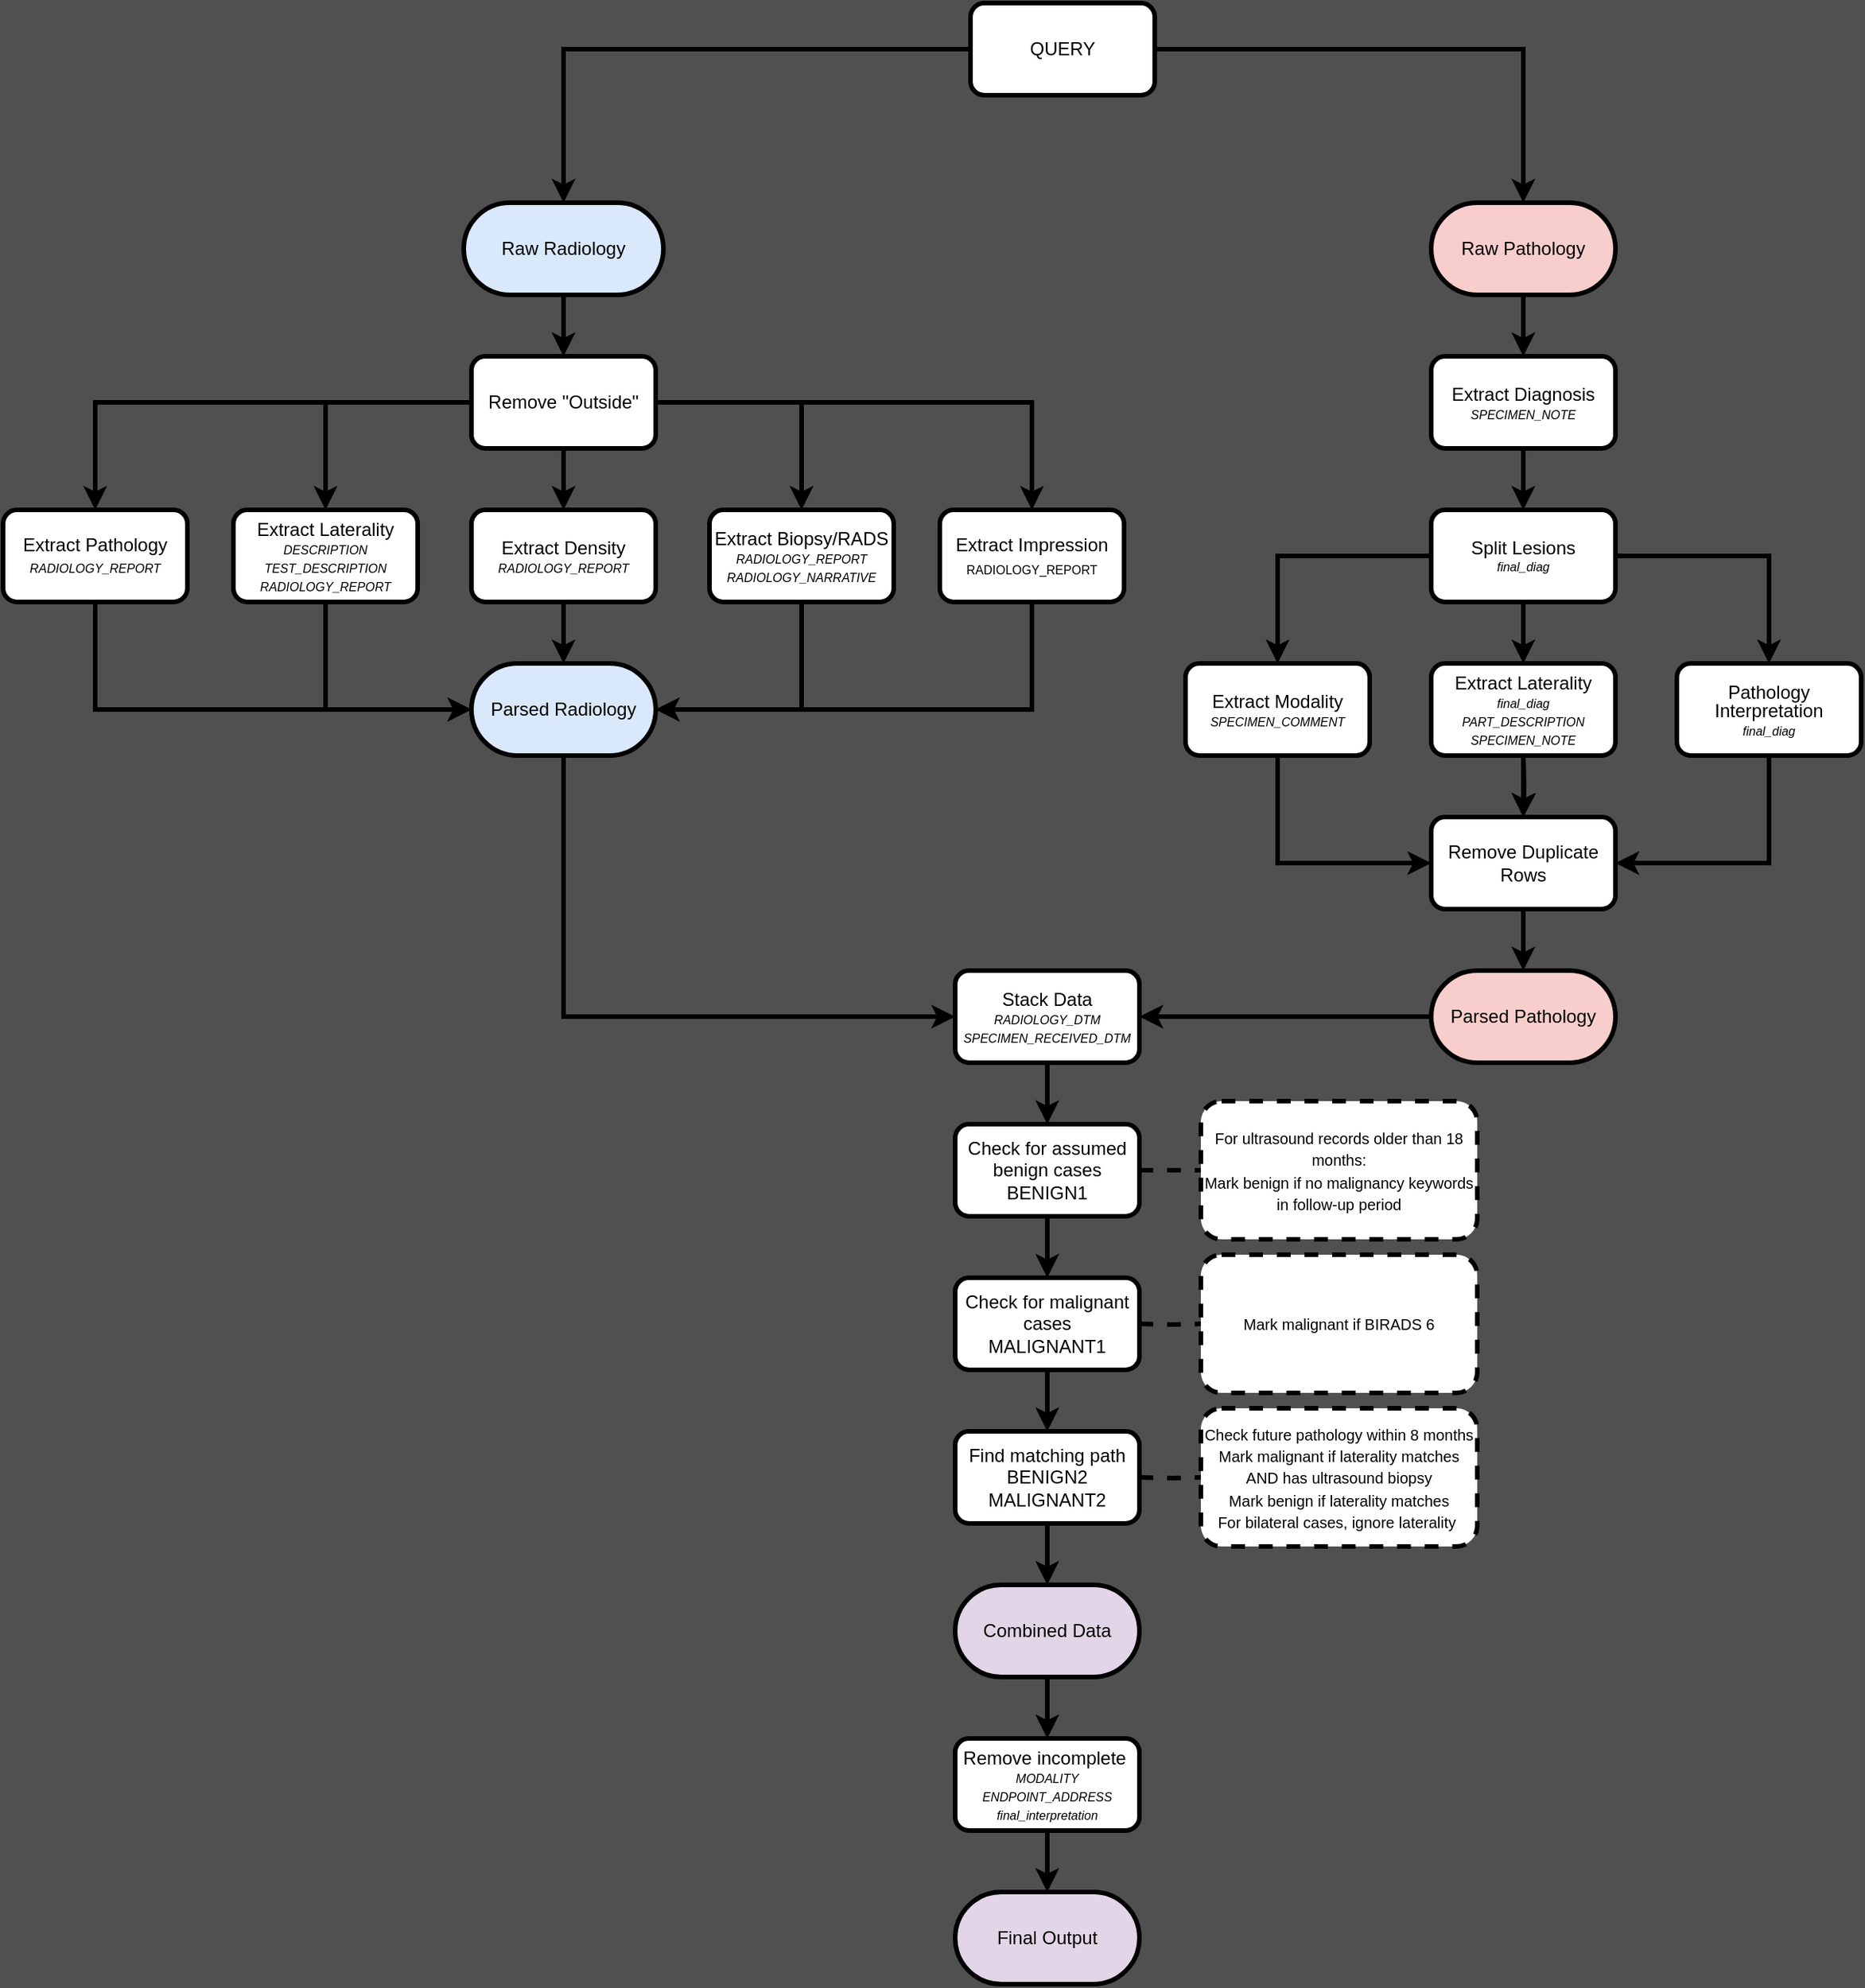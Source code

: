 <mxfile version="26.2.2">
  <diagram name="Page-1" id="qyDKPoL6kkOLxWbVye0j">
    <mxGraphModel dx="2068" dy="1201" grid="1" gridSize="10" guides="1" tooltips="1" connect="1" arrows="1" fold="1" page="1" pageScale="1" pageWidth="2000" pageHeight="1500" background="#505050" math="0" shadow="0">
      <root>
        <mxCell id="0" />
        <mxCell id="1" parent="0" />
        <mxCell id="Pl7VbvmUPMgID_0otKhZ-22" style="edgeStyle=orthogonalEdgeStyle;rounded=0;orthogonalLoop=1;jettySize=auto;html=1;entryX=0.5;entryY=0;entryDx=0;entryDy=0;exitX=0.5;exitY=1;exitDx=0;exitDy=0;strokeColor=light-dark(#000000, #171717);strokeWidth=3;" parent="1" source="FXaRxvGdWlJYn_I8MsOg-1" target="Pl7VbvmUPMgID_0otKhZ-23" edge="1">
          <mxGeometry relative="1" as="geometry">
            <mxPoint x="780" y="320.0" as="targetPoint" />
          </mxGeometry>
        </mxCell>
        <mxCell id="Pl7VbvmUPMgID_0otKhZ-26" style="edgeStyle=orthogonalEdgeStyle;rounded=0;orthogonalLoop=1;jettySize=auto;html=1;entryX=0.5;entryY=0;entryDx=0;entryDy=0;exitX=1;exitY=0.5;exitDx=0;exitDy=0;strokeColor=light-dark(#000000, #171717);strokeWidth=3;" parent="1" source="FXaRxvGdWlJYn_I8MsOg-1" target="Pl7VbvmUPMgID_0otKhZ-27" edge="1">
          <mxGeometry relative="1" as="geometry">
            <mxPoint x="930" y="290.0" as="targetPoint" />
          </mxGeometry>
        </mxCell>
        <mxCell id="Pl7VbvmUPMgID_0otKhZ-28" style="edgeStyle=orthogonalEdgeStyle;rounded=0;orthogonalLoop=1;jettySize=auto;html=1;entryX=0.5;entryY=0;entryDx=0;entryDy=0;exitX=0;exitY=0.5;exitDx=0;exitDy=0;strokeColor=light-dark(#000000, #171717);strokeWidth=3;" parent="1" source="FXaRxvGdWlJYn_I8MsOg-1" target="Pl7VbvmUPMgID_0otKhZ-29" edge="1">
          <mxGeometry relative="1" as="geometry">
            <mxPoint x="630" y="280.0" as="targetPoint" />
          </mxGeometry>
        </mxCell>
        <mxCell id="Pl7VbvmUPMgID_0otKhZ-30" style="edgeStyle=orthogonalEdgeStyle;rounded=0;orthogonalLoop=1;jettySize=auto;html=1;entryX=0.5;entryY=0;entryDx=0;entryDy=0;exitX=0;exitY=0.5;exitDx=0;exitDy=0;strokeColor=light-dark(#000000, #171717);strokeWidth=3;" parent="1" source="FXaRxvGdWlJYn_I8MsOg-1" target="Pl7VbvmUPMgID_0otKhZ-31" edge="1">
          <mxGeometry relative="1" as="geometry">
            <mxPoint x="480" y="290.0" as="targetPoint" />
          </mxGeometry>
        </mxCell>
        <mxCell id="Pl7VbvmUPMgID_0otKhZ-33" style="edgeStyle=orthogonalEdgeStyle;rounded=0;orthogonalLoop=1;jettySize=auto;html=1;entryX=0.5;entryY=0;entryDx=0;entryDy=0;exitX=1;exitY=0.5;exitDx=0;exitDy=0;strokeColor=light-dark(#000000, #171717);strokeWidth=3;" parent="1" source="FXaRxvGdWlJYn_I8MsOg-1" target="Pl7VbvmUPMgID_0otKhZ-32" edge="1">
          <mxGeometry relative="1" as="geometry" />
        </mxCell>
        <mxCell id="FXaRxvGdWlJYn_I8MsOg-3" style="edgeStyle=orthogonalEdgeStyle;rounded=0;orthogonalLoop=1;jettySize=auto;html=1;entryX=0.5;entryY=0;entryDx=0;entryDy=0;strokeColor=light-dark(#000000, #171717);strokeWidth=3;" parent="1" source="Pl7VbvmUPMgID_0otKhZ-1" target="FXaRxvGdWlJYn_I8MsOg-1" edge="1">
          <mxGeometry relative="1" as="geometry" />
        </mxCell>
        <mxCell id="Pl7VbvmUPMgID_0otKhZ-1" value="Raw Radiology" style="rounded=1;whiteSpace=wrap;html=1;fillColor=#dae8fc;strokeColor=light-dark(#000000, #171717);arcSize=50;strokeWidth=3;" parent="1" vertex="1">
          <mxGeometry x="720" y="160" width="130" height="60" as="geometry" />
        </mxCell>
        <mxCell id="Pl7VbvmUPMgID_0otKhZ-4" value="" style="edgeStyle=orthogonalEdgeStyle;rounded=0;orthogonalLoop=1;jettySize=auto;html=1;strokeColor=light-dark(#000000, #171717);strokeWidth=3;" parent="1" source="Pl7VbvmUPMgID_0otKhZ-2" target="Pl7VbvmUPMgID_0otKhZ-3" edge="1">
          <mxGeometry relative="1" as="geometry" />
        </mxCell>
        <mxCell id="Pl7VbvmUPMgID_0otKhZ-5" style="edgeStyle=orthogonalEdgeStyle;rounded=0;orthogonalLoop=1;jettySize=auto;html=1;exitX=0.5;exitY=1;exitDx=0;exitDy=0;strokeColor=light-dark(#000000, #171717);strokeWidth=3;" parent="1" source="Pl7VbvmUPMgID_0otKhZ-3" target="Pl7VbvmUPMgID_0otKhZ-10" edge="1">
          <mxGeometry relative="1" as="geometry">
            <mxPoint x="1560" y="260" as="targetPoint" />
          </mxGeometry>
        </mxCell>
        <mxCell id="Pl7VbvmUPMgID_0otKhZ-13" style="edgeStyle=orthogonalEdgeStyle;rounded=0;orthogonalLoop=1;jettySize=auto;html=1;entryX=0.5;entryY=0;entryDx=0;entryDy=0;exitX=0;exitY=0.5;exitDx=0;exitDy=0;strokeColor=light-dark(#000000, #171717);strokeWidth=3;" parent="1" source="Pl7VbvmUPMgID_0otKhZ-10" target="Pl7VbvmUPMgID_0otKhZ-14" edge="1">
          <mxGeometry relative="1" as="geometry">
            <mxPoint x="1260" y="420.0" as="targetPoint" />
            <mxPoint x="1170" y="540" as="sourcePoint" />
          </mxGeometry>
        </mxCell>
        <mxCell id="Pl7VbvmUPMgID_0otKhZ-2" value="Raw Pathology" style="rounded=1;whiteSpace=wrap;html=1;fillColor=#f8cecc;strokeColor=light-dark(#000000, #171717);arcSize=50;strokeWidth=3;" parent="1" vertex="1">
          <mxGeometry x="1350" y="160" width="120" height="60" as="geometry" />
        </mxCell>
        <mxCell id="Pl7VbvmUPMgID_0otKhZ-3" value="&lt;div style=&quot;line-height: 100%;&quot;&gt;Extract Diagnosis&lt;div&gt;&lt;i&gt;&lt;font style=&quot;font-size: 8px; line-height: 100%;&quot;&gt;SPECIMEN_NOTE&lt;/font&gt;&lt;/i&gt;&lt;/div&gt;&lt;/div&gt;" style="whiteSpace=wrap;html=1;rounded=1;strokeColor=light-dark(#000000, #171717);strokeWidth=3;" parent="1" vertex="1">
          <mxGeometry x="1350" y="260" width="120" height="60" as="geometry" />
        </mxCell>
        <mxCell id="Pl7VbvmUPMgID_0otKhZ-16" style="edgeStyle=orthogonalEdgeStyle;rounded=0;orthogonalLoop=1;jettySize=auto;html=1;entryX=1;entryY=0.5;entryDx=0;entryDy=0;exitX=0.5;exitY=1;exitDx=0;exitDy=0;strokeColor=light-dark(#000000, #171717);strokeWidth=3;" parent="1" source="Pl7VbvmUPMgID_0otKhZ-8" target="Pl7VbvmUPMgID_0otKhZ-15" edge="1">
          <mxGeometry relative="1" as="geometry" />
        </mxCell>
        <mxCell id="Pl7VbvmUPMgID_0otKhZ-8" value="&lt;div style=&quot;line-height: 100%;&quot;&gt;Pathology Interpretation&lt;div&gt;&lt;font style=&quot;font-size: 8px; line-height: 100%;&quot;&gt;&lt;i&gt;final_diag&lt;/i&gt;&lt;/font&gt;&lt;/div&gt;&lt;/div&gt;" style="whiteSpace=wrap;html=1;rounded=1;strokeColor=light-dark(#000000, #171717);strokeWidth=3;" parent="1" vertex="1">
          <mxGeometry x="1510" y="460" width="120" height="60" as="geometry" />
        </mxCell>
        <mxCell id="Pl7VbvmUPMgID_0otKhZ-12" value="" style="edgeStyle=orthogonalEdgeStyle;rounded=0;orthogonalLoop=1;jettySize=auto;html=1;exitX=0.5;exitY=1;exitDx=0;exitDy=0;entryX=0.5;entryY=0;entryDx=0;entryDy=0;entryPerimeter=0;strokeColor=light-dark(#000000, #171717);strokeWidth=3;" parent="1" source="Pl7VbvmUPMgID_0otKhZ-10" target="FXaRxvGdWlJYn_I8MsOg-4" edge="1">
          <mxGeometry relative="1" as="geometry">
            <mxPoint x="1680" y="660" as="sourcePoint" />
            <mxPoint x="1410" y="560" as="targetPoint" />
          </mxGeometry>
        </mxCell>
        <mxCell id="Pl7VbvmUPMgID_0otKhZ-10" value="&lt;div style=&quot;line-height: 90%;&quot;&gt;Split Lesions&lt;div&gt;&lt;font style=&quot;font-size: 8px; line-height: 90%;&quot;&gt;&lt;i&gt;final_diag&lt;/i&gt;&lt;/font&gt;&lt;/div&gt;&lt;/div&gt;" style="whiteSpace=wrap;html=1;rounded=1;strokeColor=light-dark(#000000, #171717);strokeWidth=3;" parent="1" vertex="1">
          <mxGeometry x="1350" y="360" width="120" height="60" as="geometry" />
        </mxCell>
        <mxCell id="Pl7VbvmUPMgID_0otKhZ-17" style="edgeStyle=orthogonalEdgeStyle;rounded=0;orthogonalLoop=1;jettySize=auto;html=1;entryX=0.5;entryY=0;entryDx=0;entryDy=0;exitX=1;exitY=0.5;exitDx=0;exitDy=0;strokeColor=light-dark(#000000, #171717);strokeWidth=3;" parent="1" source="Pl7VbvmUPMgID_0otKhZ-10" target="Pl7VbvmUPMgID_0otKhZ-8" edge="1">
          <mxGeometry relative="1" as="geometry">
            <mxPoint x="1610" y="730" as="sourcePoint" />
          </mxGeometry>
        </mxCell>
        <mxCell id="Pl7VbvmUPMgID_0otKhZ-25" style="edgeStyle=orthogonalEdgeStyle;rounded=0;orthogonalLoop=1;jettySize=auto;html=1;entryX=0.5;entryY=0;entryDx=0;entryDy=0;strokeColor=light-dark(#000000, #171717);strokeWidth=3;" parent="1" target="Pl7VbvmUPMgID_0otKhZ-15" edge="1">
          <mxGeometry relative="1" as="geometry">
            <mxPoint x="1410" y="520" as="sourcePoint" />
          </mxGeometry>
        </mxCell>
        <mxCell id="Pl7VbvmUPMgID_0otKhZ-18" style="edgeStyle=orthogonalEdgeStyle;rounded=0;orthogonalLoop=1;jettySize=auto;html=1;entryX=0;entryY=0.5;entryDx=0;entryDy=0;exitX=0.5;exitY=1;exitDx=0;exitDy=0;strokeColor=light-dark(#000000, #171717);strokeWidth=3;" parent="1" source="Pl7VbvmUPMgID_0otKhZ-14" target="Pl7VbvmUPMgID_0otKhZ-15" edge="1">
          <mxGeometry relative="1" as="geometry" />
        </mxCell>
        <mxCell id="Pl7VbvmUPMgID_0otKhZ-14" value="&lt;div style=&quot;line-height: 100%;&quot;&gt;Extract Modality&lt;div&gt;&lt;font style=&quot;font-size: 8px; line-height: 100%;&quot;&gt;&lt;i&gt;SPECIMEN_COMMENT&lt;/i&gt;&lt;/font&gt;&lt;/div&gt;&lt;/div&gt;" style="whiteSpace=wrap;html=1;rounded=1;strokeColor=light-dark(#000000, #171717);strokeWidth=3;" parent="1" vertex="1">
          <mxGeometry x="1190" y="460" width="120" height="60" as="geometry" />
        </mxCell>
        <mxCell id="Pl7VbvmUPMgID_0otKhZ-19" style="edgeStyle=orthogonalEdgeStyle;rounded=0;orthogonalLoop=1;jettySize=auto;html=1;entryX=0.5;entryY=0;entryDx=0;entryDy=0;strokeColor=light-dark(#000000, #171717);strokeWidth=3;" parent="1" source="Pl7VbvmUPMgID_0otKhZ-15" target="Pl7VbvmUPMgID_0otKhZ-20" edge="1">
          <mxGeometry relative="1" as="geometry">
            <mxPoint x="1410" y="760" as="targetPoint" />
          </mxGeometry>
        </mxCell>
        <mxCell id="Pl7VbvmUPMgID_0otKhZ-15" value="Remove Duplicate Rows" style="rounded=1;whiteSpace=wrap;html=1;strokeColor=light-dark(#000000, #171717);strokeWidth=3;" parent="1" vertex="1">
          <mxGeometry x="1350" y="560" width="120" height="60" as="geometry" />
        </mxCell>
        <mxCell id="Pl7VbvmUPMgID_0otKhZ-47" style="edgeStyle=orthogonalEdgeStyle;rounded=0;orthogonalLoop=1;jettySize=auto;html=1;entryX=1;entryY=0.5;entryDx=0;entryDy=0;exitX=0;exitY=0.5;exitDx=0;exitDy=0;strokeColor=light-dark(#000000, #171717);strokeWidth=3;" parent="1" source="Pl7VbvmUPMgID_0otKhZ-20" target="Pl7VbvmUPMgID_0otKhZ-45" edge="1">
          <mxGeometry relative="1" as="geometry" />
        </mxCell>
        <mxCell id="Pl7VbvmUPMgID_0otKhZ-20" value="Parsed Pathology" style="rounded=1;whiteSpace=wrap;html=1;fillColor=#f8cecc;strokeColor=light-dark(#000000, #171717);arcSize=50;strokeWidth=3;" parent="1" vertex="1">
          <mxGeometry x="1350" y="660" width="120" height="60" as="geometry" />
        </mxCell>
        <mxCell id="Pl7VbvmUPMgID_0otKhZ-35" style="edgeStyle=orthogonalEdgeStyle;rounded=0;orthogonalLoop=1;jettySize=auto;html=1;entryX=0.5;entryY=0;entryDx=0;entryDy=0;strokeColor=light-dark(#000000, #171717);strokeWidth=3;" parent="1" source="Pl7VbvmUPMgID_0otKhZ-23" target="Pl7VbvmUPMgID_0otKhZ-34" edge="1">
          <mxGeometry relative="1" as="geometry" />
        </mxCell>
        <mxCell id="Pl7VbvmUPMgID_0otKhZ-23" value="&lt;div style=&quot;line-height: 100%;&quot;&gt;Extract Density&lt;div&gt;&lt;font style=&quot;font-size: 8px; line-height: 100%;&quot;&gt;&lt;i&gt;RADIOLOGY_REPORT&lt;/i&gt;&lt;/font&gt;&lt;/div&gt;&lt;/div&gt;" style="whiteSpace=wrap;html=1;rounded=1;strokeColor=light-dark(#000000, #171717);strokeWidth=3;" parent="1" vertex="1">
          <mxGeometry x="725" y="360" width="120" height="60" as="geometry" />
        </mxCell>
        <mxCell id="Pl7VbvmUPMgID_0otKhZ-39" style="edgeStyle=orthogonalEdgeStyle;rounded=0;orthogonalLoop=1;jettySize=auto;html=1;entryX=1;entryY=0.5;entryDx=0;entryDy=0;exitX=0.5;exitY=1;exitDx=0;exitDy=0;strokeColor=light-dark(#000000, #171717);strokeWidth=3;" parent="1" source="Pl7VbvmUPMgID_0otKhZ-27" target="Pl7VbvmUPMgID_0otKhZ-34" edge="1">
          <mxGeometry relative="1" as="geometry" />
        </mxCell>
        <mxCell id="Pl7VbvmUPMgID_0otKhZ-27" value="&lt;div style=&quot;line-height: 100%;&quot;&gt;Extract Biopsy/RADS&lt;div&gt;&lt;font style=&quot;font-size: 8px; line-height: 100%;&quot;&gt;&lt;i&gt;RADIOLOGY_REPORT&lt;/i&gt;&lt;/font&gt;&lt;/div&gt;&lt;div&gt;&lt;font style=&quot;font-size: 8px; line-height: 100%;&quot;&gt;&lt;i&gt;RADIOLOGY_NARRATIVE&lt;/i&gt;&lt;/font&gt;&lt;/div&gt;&lt;/div&gt;" style="whiteSpace=wrap;html=1;rounded=1;strokeColor=light-dark(#000000, #171717);strokeWidth=3;" parent="1" vertex="1">
          <mxGeometry x="880" y="360" width="120" height="60" as="geometry" />
        </mxCell>
        <mxCell id="Pl7VbvmUPMgID_0otKhZ-36" style="edgeStyle=orthogonalEdgeStyle;rounded=0;orthogonalLoop=1;jettySize=auto;html=1;entryX=0;entryY=0.5;entryDx=0;entryDy=0;exitX=0.5;exitY=1;exitDx=0;exitDy=0;strokeColor=light-dark(#000000, #171717);strokeWidth=3;" parent="1" source="Pl7VbvmUPMgID_0otKhZ-29" target="Pl7VbvmUPMgID_0otKhZ-34" edge="1">
          <mxGeometry relative="1" as="geometry" />
        </mxCell>
        <mxCell id="Pl7VbvmUPMgID_0otKhZ-29" value="&lt;div style=&quot;line-height: 100%;&quot;&gt;Extract Laterality&lt;div&gt;&lt;font style=&quot;font-size: 8px; line-height: 100%;&quot;&gt;&lt;i&gt;DESCRIPTION&lt;/i&gt;&lt;/font&gt;&lt;/div&gt;&lt;div&gt;&lt;font style=&quot;font-size: 8px; line-height: 100%;&quot;&gt;&lt;i&gt;TEST_DESCRIPTION&lt;/i&gt;&lt;/font&gt;&lt;/div&gt;&lt;div&gt;&lt;font style=&quot;font-size: 8px; line-height: 100%;&quot;&gt;&lt;i&gt;RADIOLOGY_REPORT&lt;/i&gt;&lt;/font&gt;&lt;/div&gt;&lt;/div&gt;" style="whiteSpace=wrap;html=1;rounded=1;strokeColor=light-dark(#000000, #171717);strokeWidth=3;" parent="1" vertex="1">
          <mxGeometry x="570" y="360" width="120" height="60" as="geometry" />
        </mxCell>
        <mxCell id="Pl7VbvmUPMgID_0otKhZ-41" style="edgeStyle=orthogonalEdgeStyle;rounded=0;orthogonalLoop=1;jettySize=auto;html=1;entryX=0;entryY=0.5;entryDx=0;entryDy=0;exitX=0.5;exitY=1;exitDx=0;exitDy=0;strokeColor=light-dark(#000000, #171717);strokeWidth=3;" parent="1" source="Pl7VbvmUPMgID_0otKhZ-31" target="Pl7VbvmUPMgID_0otKhZ-34" edge="1">
          <mxGeometry relative="1" as="geometry" />
        </mxCell>
        <mxCell id="Pl7VbvmUPMgID_0otKhZ-31" value="Extract Pathology&lt;div style=&quot;line-height: 100%;&quot;&gt;&lt;font style=&quot;font-size: 8px;&quot;&gt;&lt;i&gt;RADIOLOGY_REPORT&lt;/i&gt;&lt;/font&gt;&lt;/div&gt;" style="whiteSpace=wrap;html=1;rounded=1;strokeColor=light-dark(#000000, #171717);strokeWidth=3;" parent="1" vertex="1">
          <mxGeometry x="420" y="360" width="120" height="60" as="geometry" />
        </mxCell>
        <mxCell id="Pl7VbvmUPMgID_0otKhZ-40" style="edgeStyle=orthogonalEdgeStyle;rounded=0;orthogonalLoop=1;jettySize=auto;html=1;entryX=1;entryY=0.5;entryDx=0;entryDy=0;exitX=0.5;exitY=1;exitDx=0;exitDy=0;strokeColor=light-dark(#000000, #171717);strokeWidth=3;" parent="1" source="Pl7VbvmUPMgID_0otKhZ-32" target="Pl7VbvmUPMgID_0otKhZ-34" edge="1">
          <mxGeometry relative="1" as="geometry" />
        </mxCell>
        <mxCell id="Pl7VbvmUPMgID_0otKhZ-32" value="Extract Impression&lt;div&gt;&lt;font style=&quot;font-size: 8px; line-height: 100%;&quot;&gt;RADIOLOGY_REPORT&lt;/font&gt;&lt;/div&gt;" style="whiteSpace=wrap;html=1;rounded=1;strokeColor=light-dark(#000000, #171717);strokeWidth=3;" parent="1" vertex="1">
          <mxGeometry x="1030" y="360" width="120" height="60" as="geometry" />
        </mxCell>
        <mxCell id="Pl7VbvmUPMgID_0otKhZ-46" style="edgeStyle=orthogonalEdgeStyle;rounded=0;orthogonalLoop=1;jettySize=auto;html=1;entryX=0;entryY=0.5;entryDx=0;entryDy=0;exitX=0.5;exitY=1;exitDx=0;exitDy=0;strokeColor=light-dark(#000000, #171717);strokeWidth=3;" parent="1" source="Pl7VbvmUPMgID_0otKhZ-34" target="Pl7VbvmUPMgID_0otKhZ-45" edge="1">
          <mxGeometry relative="1" as="geometry" />
        </mxCell>
        <mxCell id="Pl7VbvmUPMgID_0otKhZ-34" value="Parsed Radiology" style="rounded=1;whiteSpace=wrap;html=1;fillColor=#dae8fc;strokeColor=light-dark(#000000, #171717);arcSize=50;strokeWidth=3;" parent="1" vertex="1">
          <mxGeometry x="725" y="460" width="120" height="60" as="geometry" />
        </mxCell>
        <mxCell id="Pl7VbvmUPMgID_0otKhZ-43" style="edgeStyle=orthogonalEdgeStyle;rounded=0;orthogonalLoop=1;jettySize=auto;html=1;strokeColor=light-dark(#000000, #171717);strokeWidth=3;" parent="1" source="Pl7VbvmUPMgID_0otKhZ-42" target="Pl7VbvmUPMgID_0otKhZ-1" edge="1">
          <mxGeometry relative="1" as="geometry" />
        </mxCell>
        <mxCell id="Pl7VbvmUPMgID_0otKhZ-44" style="edgeStyle=orthogonalEdgeStyle;rounded=0;orthogonalLoop=1;jettySize=auto;html=1;entryX=0.5;entryY=0;entryDx=0;entryDy=0;strokeColor=light-dark(#000000, #171717);strokeWidth=3;" parent="1" source="Pl7VbvmUPMgID_0otKhZ-42" target="Pl7VbvmUPMgID_0otKhZ-2" edge="1">
          <mxGeometry relative="1" as="geometry" />
        </mxCell>
        <mxCell id="Pl7VbvmUPMgID_0otKhZ-42" value="QUERY" style="rounded=1;whiteSpace=wrap;html=1;strokeColor=light-dark(#000000, #171717);strokeWidth=3;" parent="1" vertex="1">
          <mxGeometry x="1050" y="30" width="120" height="60" as="geometry" />
        </mxCell>
        <mxCell id="Pl7VbvmUPMgID_0otKhZ-52" style="edgeStyle=orthogonalEdgeStyle;rounded=0;orthogonalLoop=1;jettySize=auto;html=1;entryX=0.5;entryY=0;entryDx=0;entryDy=0;strokeColor=light-dark(#000000, #171717);strokeWidth=3;" parent="1" source="Pl7VbvmUPMgID_0otKhZ-45" target="Pl7VbvmUPMgID_0otKhZ-53" edge="1">
          <mxGeometry relative="1" as="geometry">
            <mxPoint x="1100" y="780" as="targetPoint" />
          </mxGeometry>
        </mxCell>
        <mxCell id="Pl7VbvmUPMgID_0otKhZ-45" value="&lt;div style=&quot;line-height: 100%;&quot;&gt;Stack Data&lt;div&gt;&lt;font style=&quot;font-size: 8px; line-height: 100%;&quot;&gt;&lt;i&gt;RADIOLOGY_DTM&lt;/i&gt;&lt;/font&gt;&lt;/div&gt;&lt;div&gt;&lt;font style=&quot;font-size: 8px; line-height: 100%;&quot;&gt;&lt;i&gt;SPECIMEN_RECEIVED_DTM&lt;/i&gt;&lt;/font&gt;&lt;/div&gt;&lt;/div&gt;" style="whiteSpace=wrap;html=1;rounded=1;strokeColor=light-dark(#000000, #171717);strokeWidth=3;" parent="1" vertex="1">
          <mxGeometry x="1040" y="660" width="120" height="60" as="geometry" />
        </mxCell>
        <mxCell id="Pl7VbvmUPMgID_0otKhZ-54" style="edgeStyle=orthogonalEdgeStyle;rounded=0;orthogonalLoop=1;jettySize=auto;html=1;entryX=0.5;entryY=0;entryDx=0;entryDy=0;strokeColor=light-dark(#000000, #171717);strokeWidth=3;" parent="1" source="Pl7VbvmUPMgID_0otKhZ-53" target="Pl7VbvmUPMgID_0otKhZ-55" edge="1">
          <mxGeometry relative="1" as="geometry">
            <mxPoint x="1100" y="910" as="targetPoint" />
          </mxGeometry>
        </mxCell>
        <mxCell id="FXaRxvGdWlJYn_I8MsOg-8" style="edgeStyle=orthogonalEdgeStyle;rounded=0;orthogonalLoop=1;jettySize=auto;html=1;entryX=0;entryY=0.5;entryDx=0;entryDy=0;endArrow=none;startFill=0;dashed=1;strokeColor=light-dark(#000000, #171717);strokeWidth=3;" parent="1" source="Pl7VbvmUPMgID_0otKhZ-53" target="FXaRxvGdWlJYn_I8MsOg-7" edge="1">
          <mxGeometry relative="1" as="geometry" />
        </mxCell>
        <mxCell id="Pl7VbvmUPMgID_0otKhZ-53" value="Check for assumed benign cases&lt;div&gt;BENIGN1&lt;/div&gt;" style="whiteSpace=wrap;html=1;rounded=1;strokeColor=light-dark(#000000, #171717);strokeWidth=3;" parent="1" vertex="1">
          <mxGeometry x="1040" y="760" width="120" height="60" as="geometry" />
        </mxCell>
        <mxCell id="Pl7VbvmUPMgID_0otKhZ-57" style="edgeStyle=orthogonalEdgeStyle;rounded=0;orthogonalLoop=1;jettySize=auto;html=1;entryX=0.5;entryY=0;entryDx=0;entryDy=0;strokeColor=light-dark(#000000, #171717);strokeWidth=3;" parent="1" source="Pl7VbvmUPMgID_0otKhZ-55" target="Pl7VbvmUPMgID_0otKhZ-56" edge="1">
          <mxGeometry relative="1" as="geometry" />
        </mxCell>
        <mxCell id="Pl7VbvmUPMgID_0otKhZ-55" value="Check for malignant cases&lt;div&gt;MALIGNANT1&lt;/div&gt;" style="whiteSpace=wrap;html=1;rounded=1;strokeColor=light-dark(#000000, #171717);strokeWidth=3;" parent="1" vertex="1">
          <mxGeometry x="1040" y="860" width="120" height="60" as="geometry" />
        </mxCell>
        <mxCell id="Pl7VbvmUPMgID_0otKhZ-56" value="Find matching path&lt;div&gt;BENIGN2&lt;/div&gt;&lt;div&gt;MALIGNANT2&lt;/div&gt;" style="whiteSpace=wrap;html=1;rounded=1;strokeColor=light-dark(#000000, #171717);strokeWidth=3;" parent="1" vertex="1">
          <mxGeometry x="1040" y="960" width="120" height="60" as="geometry" />
        </mxCell>
        <mxCell id="Pl7VbvmUPMgID_0otKhZ-60" style="edgeStyle=orthogonalEdgeStyle;rounded=0;orthogonalLoop=1;jettySize=auto;html=1;entryX=0.5;entryY=0;entryDx=0;entryDy=0;strokeColor=light-dark(#000000, #171717);strokeWidth=3;" parent="1" source="Pl7VbvmUPMgID_0otKhZ-58" target="Pl7VbvmUPMgID_0otKhZ-61" edge="1">
          <mxGeometry relative="1" as="geometry">
            <mxPoint x="1100" y="1260" as="targetPoint" />
          </mxGeometry>
        </mxCell>
        <mxCell id="Pl7VbvmUPMgID_0otKhZ-58" value="Combined Data" style="whiteSpace=wrap;html=1;rounded=1;fillColor=#e1d5e7;strokeColor=light-dark(#000000, #171717);arcSize=50;strokeWidth=3;" parent="1" vertex="1">
          <mxGeometry x="1040" y="1060" width="120" height="60" as="geometry" />
        </mxCell>
        <mxCell id="Pl7VbvmUPMgID_0otKhZ-59" style="edgeStyle=orthogonalEdgeStyle;rounded=0;orthogonalLoop=1;jettySize=auto;html=1;entryX=0.5;entryY=0;entryDx=0;entryDy=0;strokeColor=light-dark(#000000, #171717);strokeWidth=3;" parent="1" source="Pl7VbvmUPMgID_0otKhZ-56" target="Pl7VbvmUPMgID_0otKhZ-58" edge="1">
          <mxGeometry relative="1" as="geometry">
            <mxPoint x="1100" y="1140" as="targetPoint" />
          </mxGeometry>
        </mxCell>
        <mxCell id="Pl7VbvmUPMgID_0otKhZ-63" style="edgeStyle=orthogonalEdgeStyle;rounded=0;orthogonalLoop=1;jettySize=auto;html=1;entryX=0.5;entryY=0;entryDx=0;entryDy=0;strokeColor=light-dark(#000000, #171717);strokeWidth=3;" parent="1" source="Pl7VbvmUPMgID_0otKhZ-61" target="Pl7VbvmUPMgID_0otKhZ-62" edge="1">
          <mxGeometry relative="1" as="geometry" />
        </mxCell>
        <mxCell id="Pl7VbvmUPMgID_0otKhZ-61" value="&lt;div style=&quot;line-height: 100%;&quot;&gt;Remove incomplete&amp;nbsp;&lt;div&gt;&lt;font style=&quot;font-size: 8px; line-height: 100%;&quot;&gt;&lt;i&gt;MODALITY&lt;/i&gt;&lt;/font&gt;&lt;/div&gt;&lt;div&gt;&lt;font style=&quot;font-size: 8px; line-height: 100%;&quot;&gt;&lt;i&gt;ENDPOINT_ADDRESS&lt;/i&gt;&lt;/font&gt;&lt;/div&gt;&lt;div&gt;&lt;font style=&quot;font-size: 8px; line-height: 100%;&quot;&gt;&lt;i&gt;final_interpretation&lt;/i&gt;&lt;/font&gt;&lt;/div&gt;&lt;/div&gt;" style="whiteSpace=wrap;html=1;rounded=1;strokeColor=light-dark(#000000, #171717);strokeWidth=3;" parent="1" vertex="1">
          <mxGeometry x="1040" y="1160" width="120" height="60" as="geometry" />
        </mxCell>
        <mxCell id="Pl7VbvmUPMgID_0otKhZ-62" value="Final Output" style="whiteSpace=wrap;html=1;rounded=1;fillColor=#e1d5e7;strokeColor=light-dark(#000000, #171717);arcSize=50;strokeWidth=3;" parent="1" vertex="1">
          <mxGeometry x="1040" y="1260" width="120" height="60" as="geometry" />
        </mxCell>
        <mxCell id="FXaRxvGdWlJYn_I8MsOg-1" value="Remove &quot;Outside&quot;" style="whiteSpace=wrap;html=1;rounded=1;strokeColor=light-dark(#000000, #171717);strokeWidth=3;" parent="1" vertex="1">
          <mxGeometry x="725" y="260" width="120" height="60" as="geometry" />
        </mxCell>
        <mxCell id="FXaRxvGdWlJYn_I8MsOg-5" value="" style="edgeStyle=orthogonalEdgeStyle;rounded=0;orthogonalLoop=1;jettySize=auto;html=1;exitX=0.5;exitY=1;exitDx=0;exitDy=0;strokeColor=light-dark(#000000, #171717);strokeWidth=3;" parent="1" source="FXaRxvGdWlJYn_I8MsOg-4" target="Pl7VbvmUPMgID_0otKhZ-15" edge="1">
          <mxGeometry relative="1" as="geometry" />
        </mxCell>
        <mxCell id="FXaRxvGdWlJYn_I8MsOg-4" value="&lt;div style=&quot;line-height: 100%;&quot;&gt;&lt;font style=&quot;font-size: 8px; line-height: 100%;&quot;&gt;&lt;span style=&quot;background-color: transparent; color: light-dark(rgb(0, 0, 0), rgb(255, 255, 255)); font-size: 12px;&quot;&gt;Extract Laterality&lt;/span&gt;&lt;/font&gt;&lt;/div&gt;&lt;div style=&quot;line-height: 100%;&quot;&gt;&lt;font style=&quot;font-size: 8px; line-height: 100%;&quot;&gt;&lt;i&gt;final_diag&lt;/i&gt;&lt;/font&gt;&lt;div&gt;&lt;font style=&quot;font-size: 8px; line-height: 100%;&quot;&gt;&lt;i&gt;PART_DESCRIPTION&lt;/i&gt;&lt;/font&gt;&lt;/div&gt;&lt;div&gt;&lt;font style=&quot;font-size: 8px; line-height: 100%;&quot;&gt;&lt;i&gt;SPECIMEN_NOTE&lt;/i&gt;&lt;/font&gt;&lt;/div&gt;&lt;/div&gt;" style="whiteSpace=wrap;html=1;rounded=1;strokeColor=light-dark(#000000, #171717);strokeWidth=3;" parent="1" vertex="1">
          <mxGeometry x="1350" y="460" width="120" height="60" as="geometry" />
        </mxCell>
        <mxCell id="FXaRxvGdWlJYn_I8MsOg-7" value="&lt;div&gt;&lt;span style=&quot;font-size: 10px;&quot;&gt;For ultrasound records older than 18 months:&lt;/span&gt;&lt;/div&gt;&lt;div&gt;&lt;span style=&quot;font-size: 10px; background-color: transparent; color: light-dark(rgb(0, 0, 0), rgb(255, 255, 255));&quot;&gt;Mark benign if no malignancy keywords in follow-up period&lt;/span&gt;&lt;/div&gt;" style="whiteSpace=wrap;html=1;rounded=1;dashed=1;strokeColor=light-dark(#000000, #171717);strokeWidth=3;" parent="1" vertex="1">
          <mxGeometry x="1200" y="745" width="180" height="90" as="geometry" />
        </mxCell>
        <mxCell id="FXaRxvGdWlJYn_I8MsOg-9" style="edgeStyle=orthogonalEdgeStyle;rounded=0;orthogonalLoop=1;jettySize=auto;html=1;entryX=0;entryY=0.5;entryDx=0;entryDy=0;endArrow=none;startFill=0;dashed=1;strokeColor=light-dark(#000000, #171717);strokeWidth=3;" parent="1" target="FXaRxvGdWlJYn_I8MsOg-10" edge="1">
          <mxGeometry relative="1" as="geometry">
            <mxPoint x="1160" y="890" as="sourcePoint" />
          </mxGeometry>
        </mxCell>
        <mxCell id="FXaRxvGdWlJYn_I8MsOg-10" value="&lt;span style=&quot;font-size: 10px;&quot;&gt;Mark malignant if BIRADS 6&lt;/span&gt;" style="whiteSpace=wrap;html=1;rounded=1;dashed=1;strokeColor=light-dark(#000000, #171717);strokeWidth=3;" parent="1" vertex="1">
          <mxGeometry x="1200" y="845" width="180" height="90" as="geometry" />
        </mxCell>
        <mxCell id="FXaRxvGdWlJYn_I8MsOg-13" style="edgeStyle=orthogonalEdgeStyle;rounded=0;orthogonalLoop=1;jettySize=auto;html=1;entryX=0;entryY=0.5;entryDx=0;entryDy=0;endArrow=none;startFill=0;dashed=1;strokeColor=light-dark(#000000, #171717);strokeWidth=3;" parent="1" target="FXaRxvGdWlJYn_I8MsOg-14" edge="1">
          <mxGeometry relative="1" as="geometry">
            <mxPoint x="1160" y="990" as="sourcePoint" />
          </mxGeometry>
        </mxCell>
        <mxCell id="FXaRxvGdWlJYn_I8MsOg-14" value="&lt;div&gt;&lt;span style=&quot;font-size: 10px;&quot;&gt;Check future pathology within 8 months&lt;/span&gt;&lt;/div&gt;&lt;div&gt;&lt;span style=&quot;font-size: 10px;&quot;&gt;Mark malignant if laterality matches AND has ultrasound biopsy&lt;/span&gt;&lt;/div&gt;&lt;div&gt;&lt;span style=&quot;font-size: 10px;&quot;&gt;Mark benign if laterality matches&lt;/span&gt;&lt;/div&gt;&lt;div&gt;&lt;span style=&quot;font-size: 10px;&quot;&gt;For bilateral cases, ignore&amp;nbsp;&lt;/span&gt;&lt;span style=&quot;font-size: 10px; background-color: transparent; color: light-dark(rgb(0, 0, 0), rgb(255, 255, 255));&quot;&gt;laterality&lt;/span&gt;&lt;span style=&quot;font-size: 10px; background-color: transparent; color: light-dark(rgb(0, 0, 0), rgb(255, 255, 255));&quot;&gt;&amp;nbsp;&lt;/span&gt;&lt;/div&gt;" style="whiteSpace=wrap;html=1;rounded=1;dashed=1;strokeColor=light-dark(#000000, #171717);strokeWidth=3;" parent="1" vertex="1">
          <mxGeometry x="1200" y="945" width="180" height="90" as="geometry" />
        </mxCell>
      </root>
    </mxGraphModel>
  </diagram>
</mxfile>
